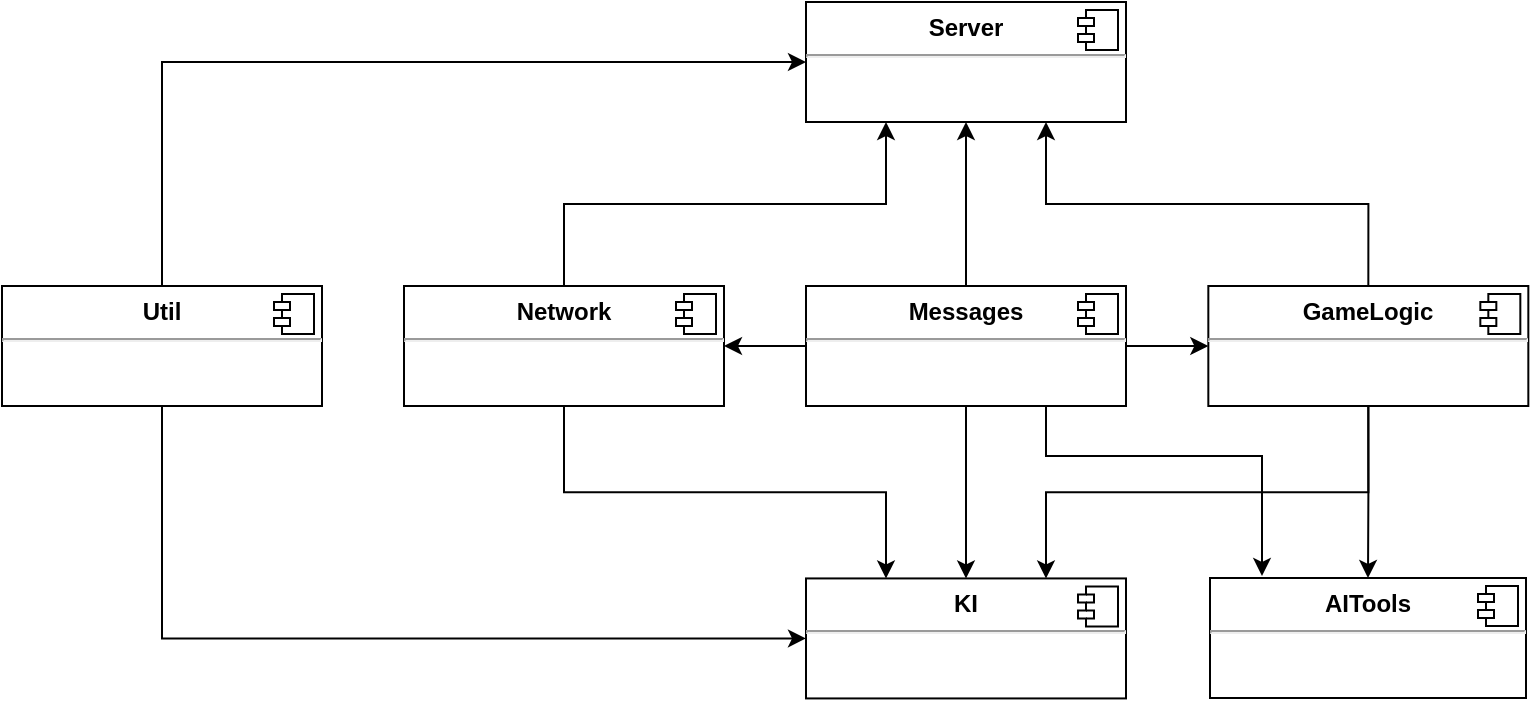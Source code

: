 <mxfile version="10.9.1" type="device"><diagram id="rvWF5P_XvAq9BMVFptu9" name="Page-1"><mxGraphModel dx="2083" dy="1015" grid="1" gridSize="10" guides="1" tooltips="1" connect="1" arrows="1" fold="1" page="1" pageScale="1" pageWidth="827" pageHeight="1169" math="0" shadow="0"><root><mxCell id="0"/><mxCell id="1" parent="0"/><mxCell id="vST1P40UuDHbL26cLcLt-1" value="&lt;p style=&quot;margin: 0px ; margin-top: 6px ; text-align: center&quot;&gt;&lt;b&gt;Server&lt;/b&gt;&lt;/p&gt;&lt;hr&gt;&lt;p style=&quot;margin: 0px ; margin-left: 8px&quot;&gt;&lt;br&gt;&lt;/p&gt;" style="align=left;overflow=fill;html=1;" vertex="1" parent="1"><mxGeometry x="442" y="42" width="160" height="60" as="geometry"/></mxCell><mxCell id="vST1P40UuDHbL26cLcLt-2" value="" style="shape=component;jettyWidth=8;jettyHeight=4;" vertex="1" parent="vST1P40UuDHbL26cLcLt-1"><mxGeometry x="1" width="20" height="20" relative="1" as="geometry"><mxPoint x="-24" y="4" as="offset"/></mxGeometry></mxCell><mxCell id="vST1P40UuDHbL26cLcLt-5" value="&lt;p style=&quot;margin: 0px ; margin-top: 6px ; text-align: center&quot;&gt;&lt;b&gt;KI&lt;/b&gt;&lt;/p&gt;&lt;hr&gt;&lt;p style=&quot;margin: 0px ; margin-left: 8px&quot;&gt;&lt;br&gt;&lt;/p&gt;" style="align=left;overflow=fill;html=1;" vertex="1" parent="1"><mxGeometry x="442" y="330.214" width="160" height="60" as="geometry"/></mxCell><mxCell id="vST1P40UuDHbL26cLcLt-6" value="" style="shape=component;jettyWidth=8;jettyHeight=4;" vertex="1" parent="vST1P40UuDHbL26cLcLt-5"><mxGeometry x="1" width="20" height="20" relative="1" as="geometry"><mxPoint x="-24" y="4" as="offset"/></mxGeometry></mxCell><mxCell id="vST1P40UuDHbL26cLcLt-22" style="edgeStyle=orthogonalEdgeStyle;rounded=0;orthogonalLoop=1;jettySize=auto;html=1;exitX=0.5;exitY=0;exitDx=0;exitDy=0;entryX=0.75;entryY=1;entryDx=0;entryDy=0;" edge="1" parent="1" source="vST1P40UuDHbL26cLcLt-7" target="vST1P40UuDHbL26cLcLt-1"><mxGeometry relative="1" as="geometry"/></mxCell><mxCell id="vST1P40UuDHbL26cLcLt-26" style="edgeStyle=orthogonalEdgeStyle;rounded=0;orthogonalLoop=1;jettySize=auto;html=1;exitX=0.5;exitY=1;exitDx=0;exitDy=0;entryX=0.75;entryY=0;entryDx=0;entryDy=0;" edge="1" parent="1" source="vST1P40UuDHbL26cLcLt-7" target="vST1P40UuDHbL26cLcLt-5"><mxGeometry relative="1" as="geometry"/></mxCell><mxCell id="vST1P40UuDHbL26cLcLt-31" style="edgeStyle=orthogonalEdgeStyle;rounded=0;orthogonalLoop=1;jettySize=auto;html=1;exitX=0.5;exitY=1;exitDx=0;exitDy=0;" edge="1" parent="1" source="vST1P40UuDHbL26cLcLt-7" target="vST1P40UuDHbL26cLcLt-9"><mxGeometry relative="1" as="geometry"/></mxCell><mxCell id="vST1P40UuDHbL26cLcLt-7" value="&lt;p style=&quot;margin: 0px ; margin-top: 6px ; text-align: center&quot;&gt;&lt;b&gt;GameLogic&lt;/b&gt;&lt;/p&gt;&lt;hr&gt;&lt;p style=&quot;margin: 0px ; margin-left: 8px&quot;&gt;&lt;br&gt;&lt;/p&gt;" style="align=left;overflow=fill;html=1;" vertex="1" parent="1"><mxGeometry x="643.167" y="184" width="160" height="60" as="geometry"/></mxCell><mxCell id="vST1P40UuDHbL26cLcLt-8" value="" style="shape=component;jettyWidth=8;jettyHeight=4;" vertex="1" parent="vST1P40UuDHbL26cLcLt-7"><mxGeometry x="1" width="20" height="20" relative="1" as="geometry"><mxPoint x="-24" y="4" as="offset"/></mxGeometry></mxCell><mxCell id="vST1P40UuDHbL26cLcLt-9" value="&lt;p style=&quot;margin: 0px ; margin-top: 6px ; text-align: center&quot;&gt;&lt;b&gt;AITools&lt;/b&gt;&lt;/p&gt;&lt;hr&gt;&lt;p style=&quot;margin: 0px ; margin-left: 8px&quot;&gt;&lt;br&gt;&lt;/p&gt;" style="align=left;overflow=fill;html=1;" vertex="1" parent="1"><mxGeometry x="644" y="330" width="158" height="60" as="geometry"/></mxCell><mxCell id="vST1P40UuDHbL26cLcLt-10" value="" style="shape=component;jettyWidth=8;jettyHeight=4;" vertex="1" parent="vST1P40UuDHbL26cLcLt-9"><mxGeometry x="1" width="20" height="20" relative="1" as="geometry"><mxPoint x="-24" y="4" as="offset"/></mxGeometry></mxCell><mxCell id="vST1P40UuDHbL26cLcLt-24" style="edgeStyle=orthogonalEdgeStyle;rounded=0;orthogonalLoop=1;jettySize=auto;html=1;exitX=0.5;exitY=0;exitDx=0;exitDy=0;entryX=0.25;entryY=1;entryDx=0;entryDy=0;" edge="1" parent="1" source="vST1P40UuDHbL26cLcLt-13" target="vST1P40UuDHbL26cLcLt-1"><mxGeometry relative="1" as="geometry"/></mxCell><mxCell id="vST1P40UuDHbL26cLcLt-27" style="edgeStyle=orthogonalEdgeStyle;rounded=0;orthogonalLoop=1;jettySize=auto;html=1;exitX=0.5;exitY=1;exitDx=0;exitDy=0;entryX=0.25;entryY=0;entryDx=0;entryDy=0;" edge="1" parent="1" source="vST1P40UuDHbL26cLcLt-13" target="vST1P40UuDHbL26cLcLt-5"><mxGeometry relative="1" as="geometry"/></mxCell><mxCell id="vST1P40UuDHbL26cLcLt-13" value="&lt;p style=&quot;margin: 0px ; margin-top: 6px ; text-align: center&quot;&gt;&lt;b&gt;Network&lt;/b&gt;&lt;/p&gt;&lt;hr&gt;&lt;p style=&quot;margin: 0px ; margin-left: 8px&quot;&gt;&lt;br&gt;&lt;/p&gt;" style="align=left;overflow=fill;html=1;" vertex="1" parent="1"><mxGeometry x="241" y="184" width="160" height="60" as="geometry"/></mxCell><mxCell id="vST1P40UuDHbL26cLcLt-14" value="" style="shape=component;jettyWidth=8;jettyHeight=4;" vertex="1" parent="vST1P40UuDHbL26cLcLt-13"><mxGeometry x="1" width="20" height="20" relative="1" as="geometry"><mxPoint x="-24" y="4" as="offset"/></mxGeometry></mxCell><mxCell id="vST1P40UuDHbL26cLcLt-20" style="edgeStyle=orthogonalEdgeStyle;rounded=0;orthogonalLoop=1;jettySize=auto;html=1;exitX=1;exitY=0.5;exitDx=0;exitDy=0;entryX=0;entryY=0.5;entryDx=0;entryDy=0;" edge="1" parent="1" source="vST1P40UuDHbL26cLcLt-15" target="vST1P40UuDHbL26cLcLt-7"><mxGeometry relative="1" as="geometry"/></mxCell><mxCell id="vST1P40UuDHbL26cLcLt-21" style="edgeStyle=orthogonalEdgeStyle;rounded=0;orthogonalLoop=1;jettySize=auto;html=1;exitX=0.5;exitY=0;exitDx=0;exitDy=0;entryX=0.5;entryY=1;entryDx=0;entryDy=0;" edge="1" parent="1" source="vST1P40UuDHbL26cLcLt-15" target="vST1P40UuDHbL26cLcLt-1"><mxGeometry relative="1" as="geometry"/></mxCell><mxCell id="vST1P40UuDHbL26cLcLt-23" style="edgeStyle=orthogonalEdgeStyle;rounded=0;orthogonalLoop=1;jettySize=auto;html=1;exitX=0;exitY=0.5;exitDx=0;exitDy=0;entryX=1;entryY=0.5;entryDx=0;entryDy=0;" edge="1" parent="1" source="vST1P40UuDHbL26cLcLt-15" target="vST1P40UuDHbL26cLcLt-13"><mxGeometry relative="1" as="geometry"/></mxCell><mxCell id="vST1P40UuDHbL26cLcLt-25" style="edgeStyle=orthogonalEdgeStyle;rounded=0;orthogonalLoop=1;jettySize=auto;html=1;exitX=0.5;exitY=1;exitDx=0;exitDy=0;entryX=0.5;entryY=0;entryDx=0;entryDy=0;" edge="1" parent="1" source="vST1P40UuDHbL26cLcLt-15" target="vST1P40UuDHbL26cLcLt-5"><mxGeometry relative="1" as="geometry"/></mxCell><mxCell id="vST1P40UuDHbL26cLcLt-32" style="edgeStyle=orthogonalEdgeStyle;rounded=0;orthogonalLoop=1;jettySize=auto;html=1;exitX=0.75;exitY=1;exitDx=0;exitDy=0;" edge="1" parent="1" source="vST1P40UuDHbL26cLcLt-15"><mxGeometry relative="1" as="geometry"><mxPoint x="670" y="329" as="targetPoint"/><Array as="points"><mxPoint x="562" y="269"/><mxPoint x="670" y="269"/></Array></mxGeometry></mxCell><mxCell id="vST1P40UuDHbL26cLcLt-15" value="&lt;p style=&quot;margin: 0px ; margin-top: 6px ; text-align: center&quot;&gt;&lt;b&gt;Messages&lt;/b&gt;&lt;/p&gt;&lt;hr&gt;&lt;p style=&quot;margin: 0px ; margin-left: 8px&quot;&gt;&lt;br&gt;&lt;/p&gt;" style="align=left;overflow=fill;html=1;" vertex="1" parent="1"><mxGeometry x="442" y="184" width="160" height="60" as="geometry"/></mxCell><mxCell id="vST1P40UuDHbL26cLcLt-16" value="" style="shape=component;jettyWidth=8;jettyHeight=4;" vertex="1" parent="vST1P40UuDHbL26cLcLt-15"><mxGeometry x="1" width="20" height="20" relative="1" as="geometry"><mxPoint x="-24" y="4" as="offset"/></mxGeometry></mxCell><mxCell id="vST1P40UuDHbL26cLcLt-29" style="edgeStyle=orthogonalEdgeStyle;rounded=0;orthogonalLoop=1;jettySize=auto;html=1;exitX=0.5;exitY=0;exitDx=0;exitDy=0;entryX=0;entryY=0.5;entryDx=0;entryDy=0;" edge="1" parent="1" source="vST1P40UuDHbL26cLcLt-17" target="vST1P40UuDHbL26cLcLt-1"><mxGeometry relative="1" as="geometry"/></mxCell><mxCell id="vST1P40UuDHbL26cLcLt-30" style="edgeStyle=orthogonalEdgeStyle;rounded=0;orthogonalLoop=1;jettySize=auto;html=1;exitX=0.5;exitY=1;exitDx=0;exitDy=0;entryX=0;entryY=0.5;entryDx=0;entryDy=0;" edge="1" parent="1" source="vST1P40UuDHbL26cLcLt-17" target="vST1P40UuDHbL26cLcLt-5"><mxGeometry relative="1" as="geometry"/></mxCell><mxCell id="vST1P40UuDHbL26cLcLt-17" value="&lt;p style=&quot;margin: 0px ; margin-top: 6px ; text-align: center&quot;&gt;&lt;b&gt;Util&lt;/b&gt;&lt;/p&gt;&lt;hr&gt;&lt;p style=&quot;margin: 0px ; margin-left: 8px&quot;&gt;&lt;br&gt;&lt;/p&gt;" style="align=left;overflow=fill;html=1;" vertex="1" parent="1"><mxGeometry x="40" y="184" width="160" height="60" as="geometry"/></mxCell><mxCell id="vST1P40UuDHbL26cLcLt-18" value="" style="shape=component;jettyWidth=8;jettyHeight=4;" vertex="1" parent="vST1P40UuDHbL26cLcLt-17"><mxGeometry x="1" width="20" height="20" relative="1" as="geometry"><mxPoint x="-24" y="4" as="offset"/></mxGeometry></mxCell></root></mxGraphModel></diagram></mxfile>